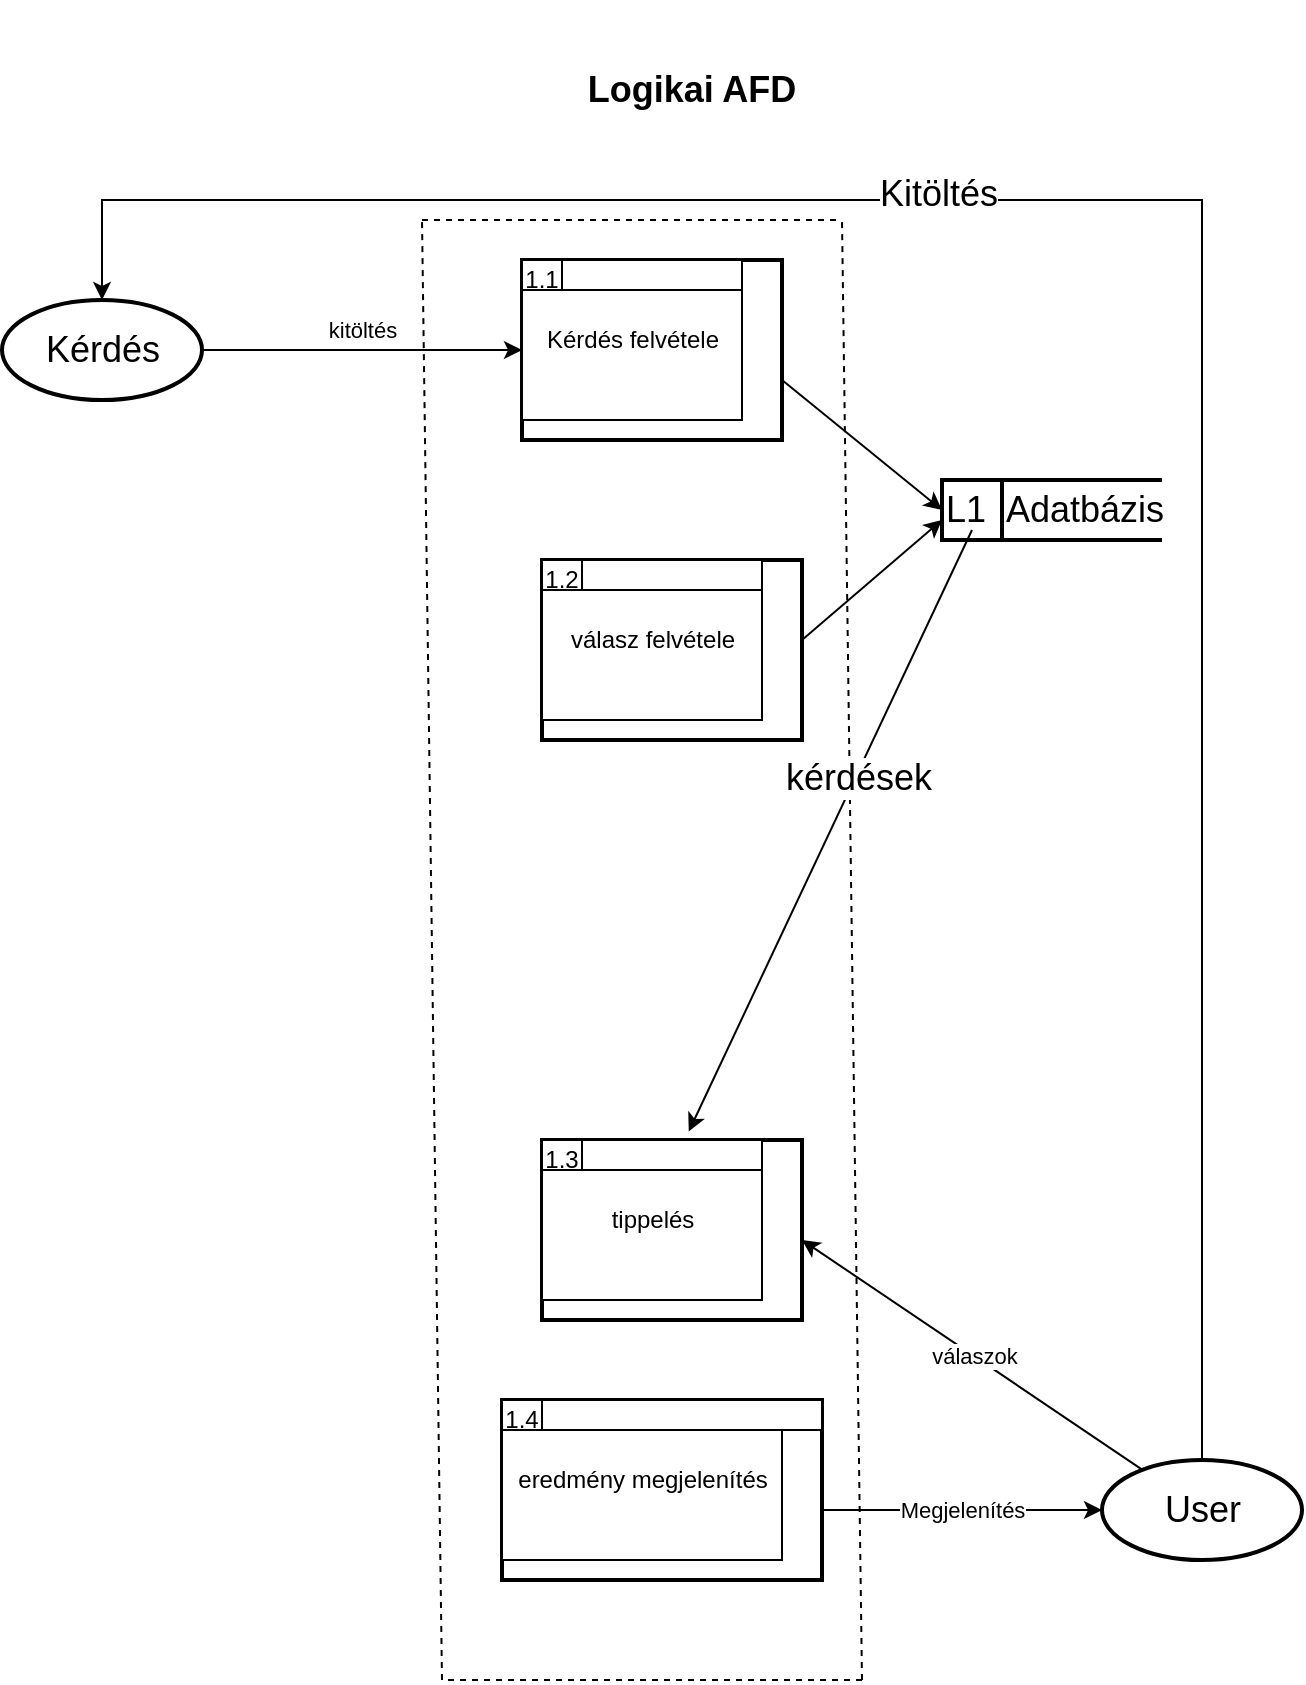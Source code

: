 <mxfile version="14.6.13" type="google"><diagram id="24V5RSeGpNA2zePlI_km" name="Page-1"><mxGraphModel dx="1500" dy="893" grid="1" gridSize="10" guides="1" tooltips="1" connect="1" arrows="1" fold="1" page="1" pageScale="1" pageWidth="827" pageHeight="1169" math="0" shadow="0"><root><mxCell id="0"/><mxCell id="1" parent="0"/><mxCell id="r_YUSZMrnGstuEmm48H_-156" value="" style="group" vertex="1" connectable="0" parent="1"><mxGeometry x="500" y="340" width="110" height="30" as="geometry"/></mxCell><mxCell id="r_YUSZMrnGstuEmm48H_-157" value="Adatbázis" style="text;html=1;strokeColor=none;fillColor=none;align=left;verticalAlign=middle;whiteSpace=wrap;rounded=0;fontSize=18;" vertex="1" parent="r_YUSZMrnGstuEmm48H_-156"><mxGeometry x="30" y="5" width="70" height="20" as="geometry"/></mxCell><mxCell id="r_YUSZMrnGstuEmm48H_-158" value="" style="html=1;dashed=0;whitespace=wrap;shape=mxgraph.dfd.dataStoreID;align=left;spacingLeft=3;points=[[0,0],[0.5,0],[1,0],[0,0.5],[1,0.5],[0,1],[0.5,1],[1,1]];fontSize=18;strokeColor=#000000;strokeWidth=2;fillColor=none;" vertex="1" parent="r_YUSZMrnGstuEmm48H_-156"><mxGeometry width="110" height="30" as="geometry"/></mxCell><mxCell id="r_YUSZMrnGstuEmm48H_-159" value="L1" style="text;html=1;strokeColor=none;fillColor=none;align=left;verticalAlign=middle;whiteSpace=wrap;rounded=0;fontSize=18;" vertex="1" parent="r_YUSZMrnGstuEmm48H_-156"><mxGeometry y="5" width="30" height="20" as="geometry"/></mxCell><mxCell id="r_YUSZMrnGstuEmm48H_-160" value="Logikai AFD" style="text;html=1;align=center;verticalAlign=middle;whiteSpace=wrap;rounded=0;perimeterSpacing=2;strokeWidth=2;fontSize=18;fontStyle=1" vertex="1" parent="1"><mxGeometry x="290" y="100" width="170" height="90" as="geometry"/></mxCell><mxCell id="r_YUSZMrnGstuEmm48H_-161" value="Kérdés" style="shape=ellipse;html=1;dashed=0;whitespace=wrap;perimeter=ellipsePerimeter;fontSize=18;strokeColor=#000000;strokeWidth=2;fillColor=none;" vertex="1" parent="1"><mxGeometry x="30" y="250" width="100" height="50" as="geometry"/></mxCell><mxCell id="r_YUSZMrnGstuEmm48H_-162" value="" style="endArrow=classic;html=1;fontSize=18;exitX=1;exitY=0.5;exitDx=0;exitDy=0;" edge="1" parent="1" source="r_YUSZMrnGstuEmm48H_-161"><mxGeometry relative="1" as="geometry"><mxPoint x="10" y="320" as="sourcePoint"/><mxPoint x="290" y="275" as="targetPoint"/></mxGeometry></mxCell><mxCell id="r_YUSZMrnGstuEmm48H_-163" value="kitöltés" style="edgeLabel;resizable=0;html=1;align=center;verticalAlign=middle;" connectable="0" vertex="1" parent="r_YUSZMrnGstuEmm48H_-162"><mxGeometry relative="1" as="geometry"><mxPoint y="-10" as="offset"/></mxGeometry></mxCell><mxCell id="r_YUSZMrnGstuEmm48H_-164" style="edgeStyle=orthogonalEdgeStyle;rounded=0;orthogonalLoop=1;jettySize=auto;html=1;exitX=1;exitY=1;exitDx=0;exitDy=0;fontSize=18;" edge="1" parent="1"><mxGeometry relative="1" as="geometry"><mxPoint x="413.724" y="422.483" as="targetPoint"/><mxPoint x="413.846" y="422.414" as="sourcePoint"/></mxGeometry></mxCell><mxCell id="r_YUSZMrnGstuEmm48H_-165" value="" style="group;align=center;fontSize=18;strokeColor=#000000;strokeWidth=2;fillColor=none;" vertex="1" connectable="0" parent="1"><mxGeometry x="290" y="230" width="130" height="90" as="geometry"/></mxCell><mxCell id="r_YUSZMrnGstuEmm48H_-166" value="" style="whiteSpace=wrap;html=1;rounded=0;sketch=0;align=left;" vertex="1" parent="r_YUSZMrnGstuEmm48H_-165"><mxGeometry width="20" height="20.0" as="geometry"/></mxCell><mxCell id="r_YUSZMrnGstuEmm48H_-167" value="&lt;div align=&quot;center&quot;&gt;Kérdés felvétele&lt;/div&gt;" style="html=1;dashed=0;whitespace=wrap;rounded=0;sketch=0;align=center;" vertex="1" parent="r_YUSZMrnGstuEmm48H_-165"><mxGeometry width="110" height="80.0" as="geometry"/></mxCell><mxCell id="r_YUSZMrnGstuEmm48H_-168" value="" style="rounded=0;whiteSpace=wrap;html=1;align=center;" vertex="1" parent="r_YUSZMrnGstuEmm48H_-165"><mxGeometry width="20" height="15.0" as="geometry"/></mxCell><mxCell id="r_YUSZMrnGstuEmm48H_-169" value="" style="rounded=0;whiteSpace=wrap;html=1;align=center;" vertex="1" parent="r_YUSZMrnGstuEmm48H_-165"><mxGeometry x="20" width="90" height="15.0" as="geometry"/></mxCell><mxCell id="r_YUSZMrnGstuEmm48H_-170" value="1.1" style="text;html=1;strokeColor=none;fillColor=none;align=center;verticalAlign=middle;whiteSpace=wrap;rounded=0;" vertex="1" parent="r_YUSZMrnGstuEmm48H_-165"><mxGeometry x="-10" width="40" height="20.0" as="geometry"/></mxCell><mxCell id="r_YUSZMrnGstuEmm48H_-171" value="" style="group;align=center;fontSize=18;strokeColor=#000000;strokeWidth=2;fillColor=none;" vertex="1" connectable="0" parent="1"><mxGeometry x="300" y="380" width="130" height="90" as="geometry"/></mxCell><mxCell id="r_YUSZMrnGstuEmm48H_-172" value="" style="whiteSpace=wrap;html=1;rounded=0;sketch=0;align=left;" vertex="1" parent="r_YUSZMrnGstuEmm48H_-171"><mxGeometry width="20" height="20.0" as="geometry"/></mxCell><mxCell id="r_YUSZMrnGstuEmm48H_-173" value="&lt;div align=&quot;center&quot;&gt;válasz felvétele&lt;/div&gt;" style="html=1;dashed=0;whitespace=wrap;rounded=0;sketch=0;align=center;" vertex="1" parent="r_YUSZMrnGstuEmm48H_-171"><mxGeometry width="110" height="80.0" as="geometry"/></mxCell><mxCell id="r_YUSZMrnGstuEmm48H_-174" value="" style="rounded=0;whiteSpace=wrap;html=1;align=center;" vertex="1" parent="r_YUSZMrnGstuEmm48H_-171"><mxGeometry width="20" height="15.0" as="geometry"/></mxCell><mxCell id="r_YUSZMrnGstuEmm48H_-175" value="" style="rounded=0;whiteSpace=wrap;html=1;align=center;" vertex="1" parent="r_YUSZMrnGstuEmm48H_-171"><mxGeometry x="20" width="90" height="15.0" as="geometry"/></mxCell><mxCell id="r_YUSZMrnGstuEmm48H_-176" value="1.2" style="text;html=1;strokeColor=none;fillColor=none;align=center;verticalAlign=middle;whiteSpace=wrap;rounded=0;" vertex="1" parent="r_YUSZMrnGstuEmm48H_-171"><mxGeometry x="-10" width="40" height="20.0" as="geometry"/></mxCell><mxCell id="r_YUSZMrnGstuEmm48H_-183" value="" style="group;align=center;fontSize=18;strokeColor=#000000;strokeWidth=2;fillColor=none;" vertex="1" connectable="0" parent="1"><mxGeometry x="300" y="670" width="130" height="90" as="geometry"/></mxCell><mxCell id="r_YUSZMrnGstuEmm48H_-184" value="" style="whiteSpace=wrap;html=1;rounded=0;sketch=0;align=left;" vertex="1" parent="r_YUSZMrnGstuEmm48H_-183"><mxGeometry width="20" height="20.0" as="geometry"/></mxCell><mxCell id="r_YUSZMrnGstuEmm48H_-185" value="&lt;div align=&quot;center&quot;&gt;tippelés&lt;/div&gt;" style="html=1;dashed=0;whitespace=wrap;rounded=0;sketch=0;align=center;" vertex="1" parent="r_YUSZMrnGstuEmm48H_-183"><mxGeometry width="110" height="80.0" as="geometry"/></mxCell><mxCell id="r_YUSZMrnGstuEmm48H_-186" value="" style="rounded=0;whiteSpace=wrap;html=1;align=center;" vertex="1" parent="r_YUSZMrnGstuEmm48H_-183"><mxGeometry width="20" height="15.0" as="geometry"/></mxCell><mxCell id="r_YUSZMrnGstuEmm48H_-187" value="" style="rounded=0;whiteSpace=wrap;html=1;align=center;" vertex="1" parent="r_YUSZMrnGstuEmm48H_-183"><mxGeometry x="20" width="90" height="15.0" as="geometry"/></mxCell><mxCell id="r_YUSZMrnGstuEmm48H_-188" value="1.3" style="text;html=1;strokeColor=none;fillColor=none;align=center;verticalAlign=middle;whiteSpace=wrap;rounded=0;" vertex="1" parent="r_YUSZMrnGstuEmm48H_-183"><mxGeometry x="-10" width="40" height="20.0" as="geometry"/></mxCell><mxCell id="r_YUSZMrnGstuEmm48H_-189" value="" style="group;align=center;fontSize=18;strokeColor=#000000;strokeWidth=2;fillColor=none;" vertex="1" connectable="0" parent="1"><mxGeometry x="280" y="800" width="160" height="90" as="geometry"/></mxCell><mxCell id="r_YUSZMrnGstuEmm48H_-190" value="" style="whiteSpace=wrap;html=1;rounded=0;sketch=0;align=left;" vertex="1" parent="r_YUSZMrnGstuEmm48H_-189"><mxGeometry width="20" height="20.0" as="geometry"/></mxCell><mxCell id="r_YUSZMrnGstuEmm48H_-191" value="&lt;div align=&quot;center&quot;&gt;eredmény megjelenítés&lt;/div&gt;" style="html=1;dashed=0;whitespace=wrap;rounded=0;sketch=0;align=center;" vertex="1" parent="r_YUSZMrnGstuEmm48H_-189"><mxGeometry width="140" height="80" as="geometry"/></mxCell><mxCell id="r_YUSZMrnGstuEmm48H_-192" value="" style="rounded=0;whiteSpace=wrap;html=1;align=center;" vertex="1" parent="r_YUSZMrnGstuEmm48H_-189"><mxGeometry width="20" height="15.0" as="geometry"/></mxCell><mxCell id="r_YUSZMrnGstuEmm48H_-193" value="" style="rounded=0;whiteSpace=wrap;html=1;align=center;" vertex="1" parent="r_YUSZMrnGstuEmm48H_-189"><mxGeometry x="20" width="140" height="15" as="geometry"/></mxCell><mxCell id="r_YUSZMrnGstuEmm48H_-194" value="1.4" style="text;html=1;strokeColor=none;fillColor=none;align=center;verticalAlign=middle;whiteSpace=wrap;rounded=0;" vertex="1" parent="r_YUSZMrnGstuEmm48H_-189"><mxGeometry x="-10" width="40" height="20.0" as="geometry"/></mxCell><mxCell id="r_YUSZMrnGstuEmm48H_-195" style="edgeStyle=orthogonalEdgeStyle;rounded=0;orthogonalLoop=1;jettySize=auto;html=1;exitX=0.5;exitY=0;exitDx=0;exitDy=0;fontSize=18;entryX=0.5;entryY=0;entryDx=0;entryDy=0;" edge="1" parent="1" source="r_YUSZMrnGstuEmm48H_-197" target="r_YUSZMrnGstuEmm48H_-161"><mxGeometry relative="1" as="geometry"><mxPoint x="520" y="190" as="targetPoint"/><Array as="points"><mxPoint x="630" y="200"/><mxPoint x="80" y="200"/></Array></mxGeometry></mxCell><mxCell id="r_YUSZMrnGstuEmm48H_-196" value="Kitöltés" style="edgeLabel;html=1;align=center;verticalAlign=middle;resizable=0;points=[];fontSize=18;" vertex="1" connectable="0" parent="r_YUSZMrnGstuEmm48H_-195"><mxGeometry x="0.239" y="-3" relative="1" as="geometry"><mxPoint as="offset"/></mxGeometry></mxCell><mxCell id="r_YUSZMrnGstuEmm48H_-197" value="User" style="shape=ellipse;html=1;dashed=0;whitespace=wrap;perimeter=ellipsePerimeter;fontSize=18;strokeColor=#000000;strokeWidth=2;fillColor=none;" vertex="1" parent="1"><mxGeometry x="580" y="830" width="100" height="50" as="geometry"/></mxCell><mxCell id="r_YUSZMrnGstuEmm48H_-198" value="" style="endArrow=classic;html=1;fontSize=18;" edge="1" parent="1"><mxGeometry relative="1" as="geometry"><mxPoint x="440" y="855" as="sourcePoint"/><mxPoint x="580" y="855" as="targetPoint"/><Array as="points"><mxPoint x="510" y="855"/></Array></mxGeometry></mxCell><mxCell id="r_YUSZMrnGstuEmm48H_-199" value="Megjelenítés" style="edgeLabel;resizable=0;html=1;align=center;verticalAlign=middle;" connectable="0" vertex="1" parent="r_YUSZMrnGstuEmm48H_-198"><mxGeometry relative="1" as="geometry"/></mxCell><mxCell id="r_YUSZMrnGstuEmm48H_-200" value="" style="endArrow=none;dashed=1;html=1;fontSize=18;" edge="1" parent="1"><mxGeometry width="50" height="50" relative="1" as="geometry"><mxPoint x="460" y="940" as="sourcePoint"/><mxPoint x="450" y="210" as="targetPoint"/></mxGeometry></mxCell><mxCell id="r_YUSZMrnGstuEmm48H_-201" value="" style="endArrow=none;dashed=1;html=1;fontSize=18;" edge="1" parent="1"><mxGeometry width="50" height="50" relative="1" as="geometry"><mxPoint x="460" y="940" as="sourcePoint"/><mxPoint x="250" y="940" as="targetPoint"/></mxGeometry></mxCell><mxCell id="r_YUSZMrnGstuEmm48H_-202" value="" style="endArrow=none;dashed=1;html=1;fontSize=18;" edge="1" parent="1"><mxGeometry width="50" height="50" relative="1" as="geometry"><mxPoint x="250" y="940" as="sourcePoint"/><mxPoint x="240" y="210" as="targetPoint"/></mxGeometry></mxCell><mxCell id="r_YUSZMrnGstuEmm48H_-203" value="" style="endArrow=none;dashed=1;html=1;fontSize=18;" edge="1" parent="1"><mxGeometry width="50" height="50" relative="1" as="geometry"><mxPoint x="240" y="210" as="sourcePoint"/><mxPoint x="450" y="210" as="targetPoint"/></mxGeometry></mxCell><mxCell id="r_YUSZMrnGstuEmm48H_-204" value="" style="endArrow=classic;html=1;fontSize=18;entryX=0;entryY=0.5;entryDx=0;entryDy=0;" edge="1" parent="1" target="r_YUSZMrnGstuEmm48H_-159"><mxGeometry relative="1" as="geometry"><mxPoint x="420" y="290" as="sourcePoint"/><mxPoint x="490" y="350" as="targetPoint"/></mxGeometry></mxCell><mxCell id="r_YUSZMrnGstuEmm48H_-205" value="" style="endArrow=classic;html=1;fontSize=18;entryX=0;entryY=0.75;entryDx=0;entryDy=0;" edge="1" parent="1" target="r_YUSZMrnGstuEmm48H_-159"><mxGeometry relative="1" as="geometry"><mxPoint x="430" y="420" as="sourcePoint"/><mxPoint x="490" y="370" as="targetPoint"/></mxGeometry></mxCell><mxCell id="r_YUSZMrnGstuEmm48H_-206" value="" style="endArrow=classic;html=1;fontSize=18;entryX=0.593;entryY=-0.283;entryDx=0;entryDy=0;entryPerimeter=0;exitX=0.5;exitY=1;exitDx=0;exitDy=0;" edge="1" parent="1" source="r_YUSZMrnGstuEmm48H_-159" target="r_YUSZMrnGstuEmm48H_-187"><mxGeometry relative="1" as="geometry"><mxPoint x="370" y="470" as="sourcePoint"/><mxPoint x="420" y="670" as="targetPoint"/></mxGeometry></mxCell><mxCell id="r_YUSZMrnGstuEmm48H_-207" value="kérdések" style="edgeLabel;html=1;align=center;verticalAlign=middle;resizable=0;points=[];fontSize=18;" vertex="1" connectable="0" parent="r_YUSZMrnGstuEmm48H_-206"><mxGeometry x="-0.181" y="1" relative="1" as="geometry"><mxPoint as="offset"/></mxGeometry></mxCell><mxCell id="r_YUSZMrnGstuEmm48H_-208" value="" style="endArrow=classic;html=1;fontSize=18;" edge="1" parent="1" source="r_YUSZMrnGstuEmm48H_-197"><mxGeometry relative="1" as="geometry"><mxPoint x="480" y="740" as="sourcePoint"/><mxPoint x="430" y="720" as="targetPoint"/></mxGeometry></mxCell><mxCell id="r_YUSZMrnGstuEmm48H_-209" value="válaszok" style="edgeLabel;resizable=0;html=1;align=center;verticalAlign=middle;" connectable="0" vertex="1" parent="r_YUSZMrnGstuEmm48H_-208"><mxGeometry relative="1" as="geometry"/></mxCell></root></mxGraphModel></diagram></mxfile>